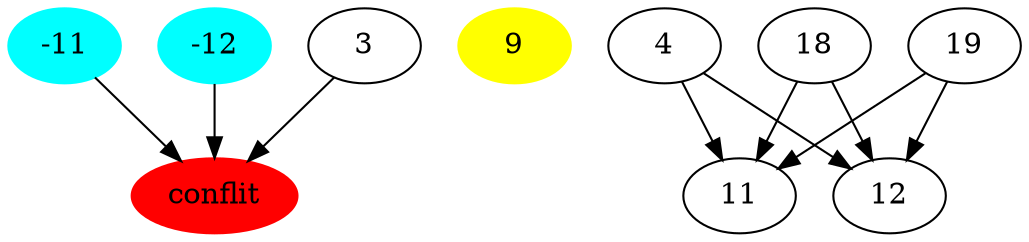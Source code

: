digraph G {
conflit  [style=filled,color=red];
-11 [style=filled,color=cyan];
-12 [style=filled,color=cyan];
9 [style=filled,color=yellow];
3->conflit;
4->11;
4->12;
-11->conflit;
-12->conflit;
18->11;
18->12;
19->11;
19->12;
}
